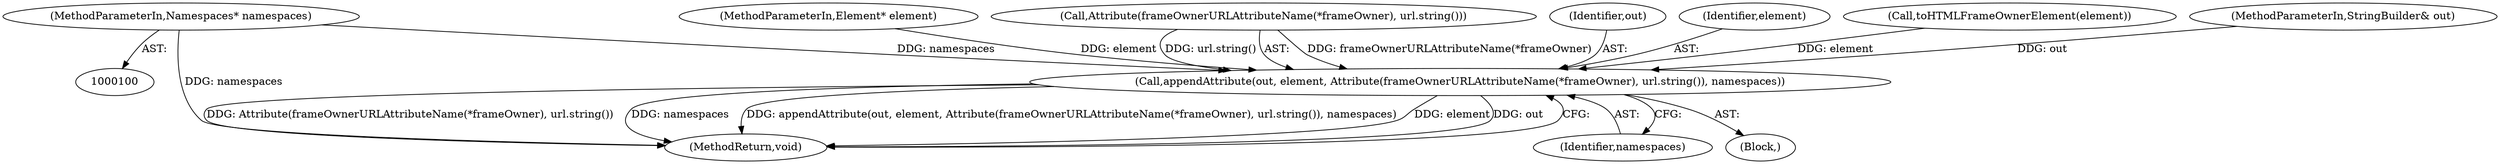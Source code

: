 digraph "0_Chrome_7f0126ff011142c8619b10a6e64d04d1745c503a_3@pointer" {
"1000103" [label="(MethodParameterIn,Namespaces* namespaces)"];
"1000136" [label="(Call,appendAttribute(out, element, Attribute(frameOwnerURLAttributeName(*frameOwner), url.string()), namespaces))"];
"1000144" [label="(Identifier,namespaces)"];
"1000102" [label="(MethodParameterIn,Element* element)"];
"1000139" [label="(Call,Attribute(frameOwnerURLAttributeName(*frameOwner), url.string()))"];
"1000137" [label="(Identifier,out)"];
"1000138" [label="(Identifier,element)"];
"1000145" [label="(MethodReturn,void)"];
"1000112" [label="(Call,toHTMLFrameOwnerElement(element))"];
"1000101" [label="(MethodParameterIn,StringBuilder& out)"];
"1000136" [label="(Call,appendAttribute(out, element, Attribute(frameOwnerURLAttributeName(*frameOwner), url.string()), namespaces))"];
"1000103" [label="(MethodParameterIn,Namespaces* namespaces)"];
"1000104" [label="(Block,)"];
"1000103" -> "1000100"  [label="AST: "];
"1000103" -> "1000145"  [label="DDG: namespaces"];
"1000103" -> "1000136"  [label="DDG: namespaces"];
"1000136" -> "1000104"  [label="AST: "];
"1000136" -> "1000144"  [label="CFG: "];
"1000137" -> "1000136"  [label="AST: "];
"1000138" -> "1000136"  [label="AST: "];
"1000139" -> "1000136"  [label="AST: "];
"1000144" -> "1000136"  [label="AST: "];
"1000145" -> "1000136"  [label="CFG: "];
"1000136" -> "1000145"  [label="DDG: Attribute(frameOwnerURLAttributeName(*frameOwner), url.string())"];
"1000136" -> "1000145"  [label="DDG: namespaces"];
"1000136" -> "1000145"  [label="DDG: appendAttribute(out, element, Attribute(frameOwnerURLAttributeName(*frameOwner), url.string()), namespaces)"];
"1000136" -> "1000145"  [label="DDG: element"];
"1000136" -> "1000145"  [label="DDG: out"];
"1000101" -> "1000136"  [label="DDG: out"];
"1000112" -> "1000136"  [label="DDG: element"];
"1000102" -> "1000136"  [label="DDG: element"];
"1000139" -> "1000136"  [label="DDG: frameOwnerURLAttributeName(*frameOwner)"];
"1000139" -> "1000136"  [label="DDG: url.string()"];
}
